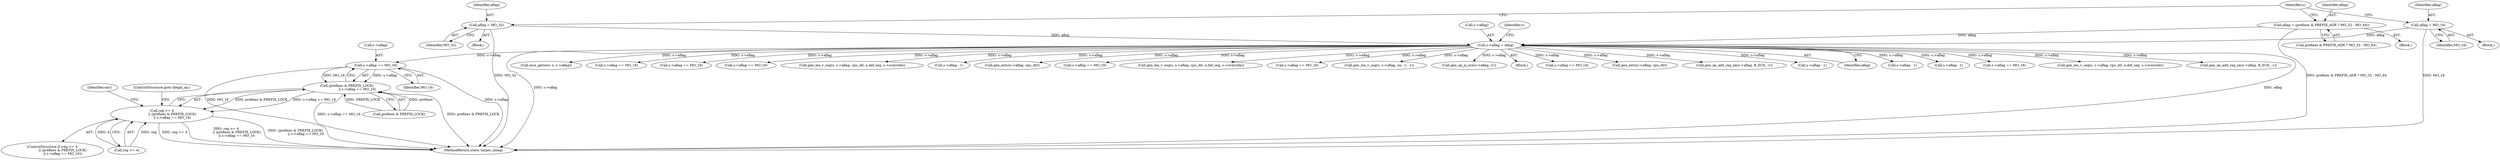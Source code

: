 digraph "0_qemu_30663fd26c0307e414622c7a8607fbc04f92ec14@pointer" {
"1010510" [label="(Call,s->aflag == MO_16)"];
"1001012" [label="(Call,s->aflag = aflag)"];
"1000999" [label="(Call,aflag = MO_32)"];
"1001004" [label="(Call,aflag = MO_16)"];
"1000959" [label="(Call,aflag = (prefixes & PREFIX_ADR ? MO_32 : MO_64))"];
"1010506" [label="(Call,(prefixes & PREFIX_LOCK)\n                    || s->aflag == MO_16)"];
"1010502" [label="(Call,reg >= 4\n                    || (prefixes & PREFIX_LOCK)\n                    || s->aflag == MO_16)"];
"1010503" [label="(Call,reg >= 4)"];
"1003826" [label="(Call,insn_get(env, s, s->aflag))"];
"1010247" [label="(Call,s->aflag == MO_16)"];
"1010415" [label="(Call,s->aflag == MO_16)"];
"1001006" [label="(Identifier,MO_16)"];
"1000961" [label="(Call,prefixes & PREFIX_ADR ? MO_32 : MO_64)"];
"1000960" [label="(Identifier,aflag)"];
"1010113" [label="(Call,s->aflag == MO_16)"];
"1000998" [label="(Block,)"];
"1001003" [label="(Block,)"];
"1010702" [label="(Call,gen_lea_v_seg(s, s->aflag, cpu_A0, a.def_seg, s->override))"];
"1008886" [label="(Call,s->aflag - 1)"];
"1008582" [label="(Call,gen_extu(s->aflag, cpu_A0))"];
"1001009" [label="(Identifier,s)"];
"1001004" [label="(Call,aflag = MO_16)"];
"1000945" [label="(Block,)"];
"1010667" [label="(Call,s->aflag == MO_16)"];
"1010518" [label="(Identifier,env)"];
"1007047" [label="(Call,gen_lea_v_seg(s, s->aflag, cpu_A0, a.def_seg, s->override))"];
"1010510" [label="(Call,s->aflag == MO_16)"];
"1001005" [label="(Identifier,aflag)"];
"1010048" [label="(Call,s->aflag == MO_16)"];
"1001001" [label="(Identifier,MO_32)"];
"1003778" [label="(Call,gen_lea_v_seg(s, s->aflag, ea, -1, -1))"];
"1010516" [label="(ControlStructure,goto illegal_op;)"];
"1007963" [label="(Call,gen_op_jz_ecx(s->aflag, l1))"];
"1000567" [label="(Block,)"];
"1010078" [label="(Call,s->aflag == MO_16)"];
"1003881" [label="(Call,gen_extu(s->aflag, cpu_A0))"];
"1000999" [label="(Call,aflag = MO_32)"];
"1007924" [label="(Call,gen_op_add_reg_im(s->aflag, R_ECX, -1))"];
"1009016" [label="(Call,s->aflag - 1)"];
"1000959" [label="(Call,aflag = (prefixes & PREFIX_ADR ? MO_32 : MO_64))"];
"1001016" [label="(Identifier,aflag)"];
"1001000" [label="(Identifier,aflag)"];
"1001019" [label="(Identifier,s)"];
"1009188" [label="(Call,s->aflag - 1)"];
"1011840" [label="(MethodReturn,static target_ulong)"];
"1001012" [label="(Call,s->aflag = aflag)"];
"1010507" [label="(Call,prefixes & PREFIX_LOCK)"];
"1010501" [label="(ControlStructure,if (reg >= 4\n                    || (prefixes & PREFIX_LOCK)\n                    || s->aflag == MO_16))"];
"1010514" [label="(Identifier,MO_16)"];
"1010506" [label="(Call,(prefixes & PREFIX_LOCK)\n                    || s->aflag == MO_16)"];
"1010511" [label="(Call,s->aflag)"];
"1008968" [label="(Call,s->aflag - 1)"];
"1010536" [label="(Call,s->aflag == MO_16)"];
"1010282" [label="(Call,gen_lea_v_seg(s, s->aflag, cpu_A0, a.def_seg, s->override))"];
"1007948" [label="(Call,gen_op_add_reg_im(s->aflag, R_ECX, -1))"];
"1010502" [label="(Call,reg >= 4\n                    || (prefixes & PREFIX_LOCK)\n                    || s->aflag == MO_16)"];
"1001013" [label="(Call,s->aflag)"];
"1010510" -> "1010506"  [label="AST: "];
"1010510" -> "1010514"  [label="CFG: "];
"1010511" -> "1010510"  [label="AST: "];
"1010514" -> "1010510"  [label="AST: "];
"1010506" -> "1010510"  [label="CFG: "];
"1010510" -> "1011840"  [label="DDG: MO_16"];
"1010510" -> "1011840"  [label="DDG: s->aflag"];
"1010510" -> "1010506"  [label="DDG: s->aflag"];
"1010510" -> "1010506"  [label="DDG: MO_16"];
"1001012" -> "1010510"  [label="DDG: s->aflag"];
"1001012" -> "1000567"  [label="AST: "];
"1001012" -> "1001016"  [label="CFG: "];
"1001013" -> "1001012"  [label="AST: "];
"1001016" -> "1001012"  [label="AST: "];
"1001019" -> "1001012"  [label="CFG: "];
"1001012" -> "1011840"  [label="DDG: aflag"];
"1001012" -> "1011840"  [label="DDG: s->aflag"];
"1000999" -> "1001012"  [label="DDG: aflag"];
"1001004" -> "1001012"  [label="DDG: aflag"];
"1000959" -> "1001012"  [label="DDG: aflag"];
"1001012" -> "1003778"  [label="DDG: s->aflag"];
"1001012" -> "1003826"  [label="DDG: s->aflag"];
"1001012" -> "1003881"  [label="DDG: s->aflag"];
"1001012" -> "1007047"  [label="DDG: s->aflag"];
"1001012" -> "1007924"  [label="DDG: s->aflag"];
"1001012" -> "1007948"  [label="DDG: s->aflag"];
"1001012" -> "1007963"  [label="DDG: s->aflag"];
"1001012" -> "1008582"  [label="DDG: s->aflag"];
"1001012" -> "1008886"  [label="DDG: s->aflag"];
"1001012" -> "1008968"  [label="DDG: s->aflag"];
"1001012" -> "1009016"  [label="DDG: s->aflag"];
"1001012" -> "1009188"  [label="DDG: s->aflag"];
"1001012" -> "1010048"  [label="DDG: s->aflag"];
"1001012" -> "1010078"  [label="DDG: s->aflag"];
"1001012" -> "1010113"  [label="DDG: s->aflag"];
"1001012" -> "1010247"  [label="DDG: s->aflag"];
"1001012" -> "1010282"  [label="DDG: s->aflag"];
"1001012" -> "1010415"  [label="DDG: s->aflag"];
"1001012" -> "1010536"  [label="DDG: s->aflag"];
"1001012" -> "1010667"  [label="DDG: s->aflag"];
"1001012" -> "1010702"  [label="DDG: s->aflag"];
"1000999" -> "1000998"  [label="AST: "];
"1000999" -> "1001001"  [label="CFG: "];
"1001000" -> "1000999"  [label="AST: "];
"1001001" -> "1000999"  [label="AST: "];
"1001009" -> "1000999"  [label="CFG: "];
"1000999" -> "1011840"  [label="DDG: MO_32"];
"1001004" -> "1001003"  [label="AST: "];
"1001004" -> "1001006"  [label="CFG: "];
"1001005" -> "1001004"  [label="AST: "];
"1001006" -> "1001004"  [label="AST: "];
"1001009" -> "1001004"  [label="CFG: "];
"1001004" -> "1011840"  [label="DDG: MO_16"];
"1000959" -> "1000945"  [label="AST: "];
"1000959" -> "1000961"  [label="CFG: "];
"1000960" -> "1000959"  [label="AST: "];
"1000961" -> "1000959"  [label="AST: "];
"1001009" -> "1000959"  [label="CFG: "];
"1000959" -> "1011840"  [label="DDG: prefixes & PREFIX_ADR ? MO_32 : MO_64"];
"1010506" -> "1010502"  [label="AST: "];
"1010506" -> "1010507"  [label="CFG: "];
"1010507" -> "1010506"  [label="AST: "];
"1010502" -> "1010506"  [label="CFG: "];
"1010506" -> "1011840"  [label="DDG: s->aflag == MO_16"];
"1010506" -> "1011840"  [label="DDG: prefixes & PREFIX_LOCK"];
"1010506" -> "1010502"  [label="DDG: prefixes & PREFIX_LOCK"];
"1010506" -> "1010502"  [label="DDG: s->aflag == MO_16"];
"1010507" -> "1010506"  [label="DDG: prefixes"];
"1010507" -> "1010506"  [label="DDG: PREFIX_LOCK"];
"1010502" -> "1010501"  [label="AST: "];
"1010502" -> "1010503"  [label="CFG: "];
"1010503" -> "1010502"  [label="AST: "];
"1010516" -> "1010502"  [label="CFG: "];
"1010518" -> "1010502"  [label="CFG: "];
"1010502" -> "1011840"  [label="DDG: (prefixes & PREFIX_LOCK)\n                    || s->aflag == MO_16"];
"1010502" -> "1011840"  [label="DDG: reg >= 4"];
"1010502" -> "1011840"  [label="DDG: reg >= 4\n                    || (prefixes & PREFIX_LOCK)\n                    || s->aflag == MO_16"];
"1010503" -> "1010502"  [label="DDG: reg"];
"1010503" -> "1010502"  [label="DDG: 4"];
}
